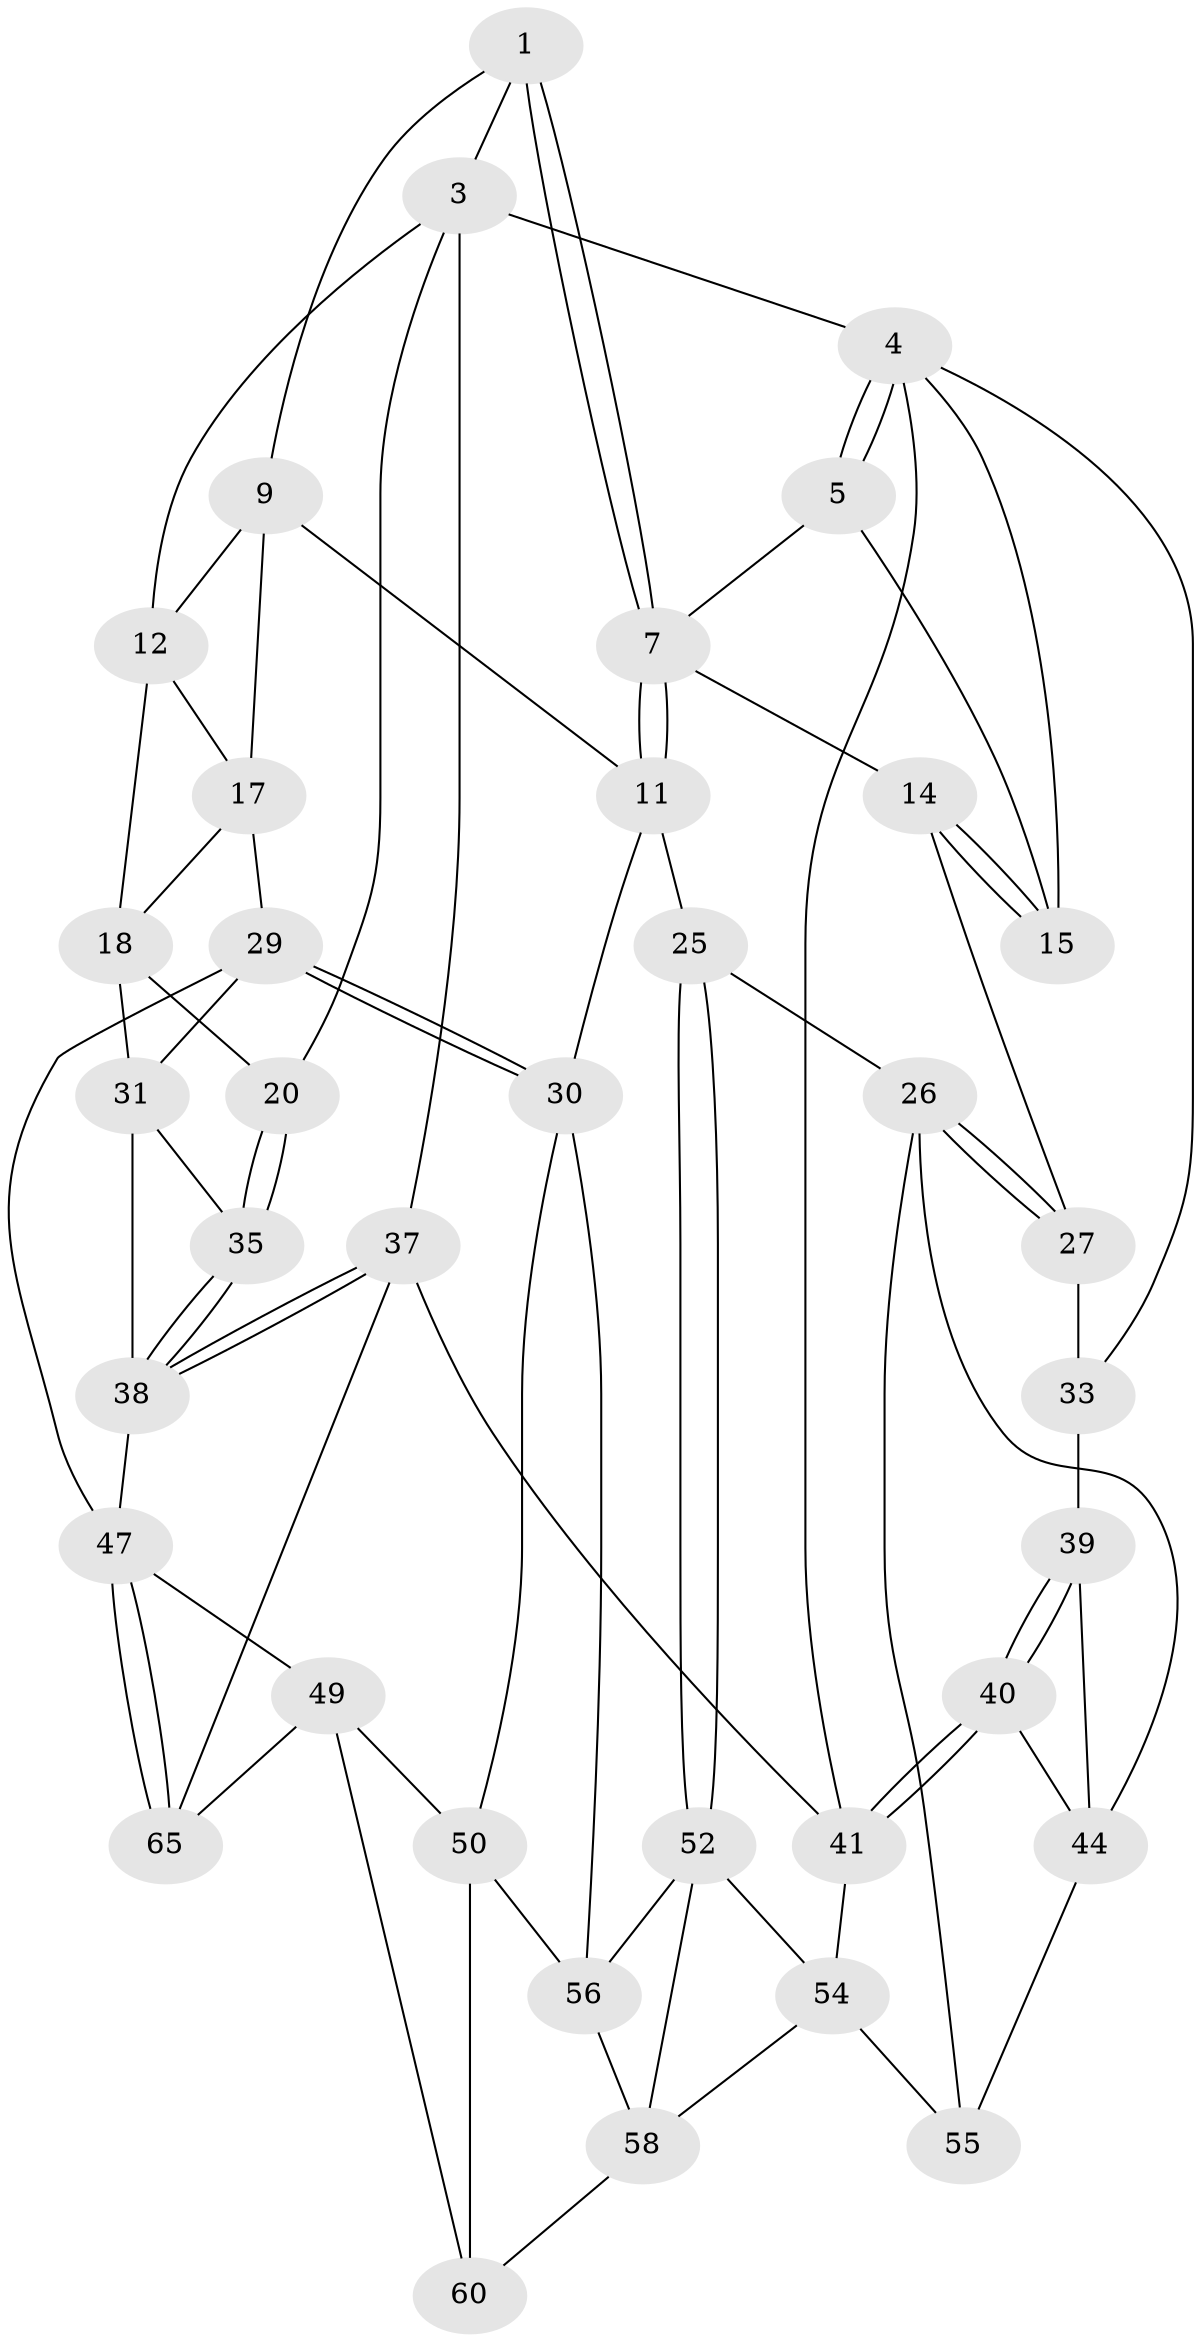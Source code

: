 // Generated by graph-tools (version 1.1) at 2025/24/03/03/25 07:24:37]
// undirected, 37 vertices, 81 edges
graph export_dot {
graph [start="1"]
  node [color=gray90,style=filled];
  1 [pos="+0.4710694022315907+0",super="+2"];
  3 [pos="+1+0",super="+13"];
  4 [pos="+0+0",super="+22"];
  5 [pos="+0.1262618122059279+0",super="+6"];
  7 [pos="+0.4684099607611585+0.21648068497654832",super="+8"];
  9 [pos="+0.6914902018429077+0",super="+10"];
  11 [pos="+0.5131880027666299+0.23472392092698607",super="+24"];
  12 [pos="+0.7544824330892291+0.013805719552209248",super="+16"];
  14 [pos="+0.3190126425654548+0.24568660622250532",super="+23"];
  15 [pos="+0.19926321466601038+0.1145462365101587",super="+21"];
  17 [pos="+0.7520383249624611+0.2855866633549642",super="+28"];
  18 [pos="+0.9918034924767317+0.2631070135470406",super="+19"];
  20 [pos="+1+0.23420404852108218"];
  25 [pos="+0.43746383279129686+0.5431442093545458"];
  26 [pos="+0.32200802065758116+0.5246547974207563",super="+43"];
  27 [pos="+0.2489501694193486+0.4345322416532461"];
  29 [pos="+0.7091583735510261+0.4898795559208395",super="+32"];
  30 [pos="+0.5246959681715597+0.5418195022363359",super="+51"];
  31 [pos="+0.8344304424427083+0.5500011517246973",super="+36"];
  33 [pos="+0.22010943038604172+0.4379386379256568",super="+34"];
  35 [pos="+1+0.5992422595324937"];
  37 [pos="+1+1",super="+66"];
  38 [pos="+1+0.9189602956449987",super="+46"];
  39 [pos="+0+0.5193796866908668",super="+42"];
  40 [pos="+0+1"];
  41 [pos="+0+1",super="+63"];
  44 [pos="+0.09360046415452235+0.607680568930278",super="+45"];
  47 [pos="+0.8791576921733733+0.822124006521197",super="+48"];
  49 [pos="+0.6882066043822612+0.7987544008747681",super="+64"];
  50 [pos="+0.6450280311067214+0.766469556005734",super="+59"];
  52 [pos="+0.40790567062423355+0.7055363922801811",super="+53"];
  54 [pos="+0.2387133920735835+0.787359630731392",super="+62"];
  55 [pos="+0.20304275660864915+0.774523528697828"];
  56 [pos="+0.45572232698108817+0.8145262428172182",super="+57"];
  58 [pos="+0.33119690171929284+0.810600998396749",super="+61"];
  60 [pos="+0.47852458959708755+1"];
  65 [pos="+0.7448812351407824+1"];
  1 -- 7;
  1 -- 7;
  1 -- 3;
  1 -- 9;
  3 -- 4;
  3 -- 37;
  3 -- 12;
  3 -- 20;
  4 -- 5;
  4 -- 5;
  4 -- 41;
  4 -- 33;
  4 -- 15;
  5 -- 15;
  5 -- 7;
  7 -- 11;
  7 -- 11;
  7 -- 14;
  9 -- 12;
  9 -- 11;
  9 -- 17;
  11 -- 25;
  11 -- 30;
  12 -- 17;
  12 -- 18;
  14 -- 15 [weight=2];
  14 -- 15;
  14 -- 27;
  17 -- 18;
  17 -- 29;
  18 -- 20;
  18 -- 31;
  20 -- 35;
  20 -- 35;
  25 -- 26;
  25 -- 52;
  25 -- 52;
  26 -- 27;
  26 -- 27;
  26 -- 44;
  26 -- 55;
  27 -- 33;
  29 -- 30;
  29 -- 30;
  29 -- 31;
  29 -- 47;
  30 -- 56;
  30 -- 50;
  31 -- 35;
  31 -- 38;
  33 -- 39 [weight=2];
  35 -- 38;
  35 -- 38;
  37 -- 38;
  37 -- 38;
  37 -- 41 [weight=2];
  37 -- 65;
  38 -- 47;
  39 -- 40;
  39 -- 40;
  39 -- 44;
  40 -- 41;
  40 -- 41;
  40 -- 44;
  41 -- 54;
  44 -- 55;
  47 -- 65;
  47 -- 65;
  47 -- 49;
  49 -- 50;
  49 -- 65;
  49 -- 60;
  50 -- 56;
  50 -- 60;
  52 -- 58;
  52 -- 54;
  52 -- 56;
  54 -- 55;
  54 -- 58;
  56 -- 58;
  58 -- 60;
}
